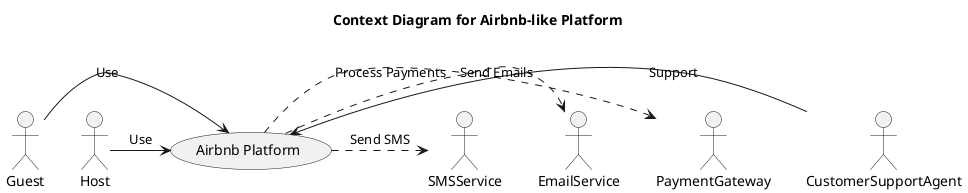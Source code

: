 @startuml

title Context Diagram for Airbnb-like Platform

actor Guest
actor Host
actor CustomerSupportAgent
actor PaymentGateway
actor EmailService
actor SMSService

Guest -right-> (Airbnb Platform): Use
Host -right-> (Airbnb Platform): Use
CustomerSupportAgent -left-> (Airbnb Platform): Support

(Airbnb Platform) .> PaymentGateway: Process Payments
(Airbnb Platform) .> EmailService: Send Emails
(Airbnb Platform) .> SMSService: Send SMS

@enduml
